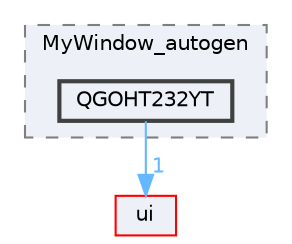 digraph "QGOHT232YT"
{
 // LATEX_PDF_SIZE
  bgcolor="transparent";
  edge [fontname=Helvetica,fontsize=10,labelfontname=Helvetica,labelfontsize=10];
  node [fontname=Helvetica,fontsize=10,shape=box,height=0.2,width=0.4];
  compound=true
  subgraph clusterdir_90296d720b97ba41f06a921da9412fdd {
    graph [ bgcolor="#edf0f7", pencolor="grey50", label="MyWindow_autogen", fontname=Helvetica,fontsize=10 style="filled,dashed", URL="dir_90296d720b97ba41f06a921da9412fdd.html",tooltip=""]
  dir_5c895995ccbfd6b6383faca720f4f5bb [label="QGOHT232YT", fillcolor="#edf0f7", color="grey25", style="filled,bold", URL="dir_5c895995ccbfd6b6383faca720f4f5bb.html",tooltip=""];
  }
  dir_1788f8309b1a812dcb800a185471cf6c [label="ui", fillcolor="#edf0f7", color="red", style="filled", URL="dir_1788f8309b1a812dcb800a185471cf6c.html",tooltip=""];
  dir_5c895995ccbfd6b6383faca720f4f5bb->dir_1788f8309b1a812dcb800a185471cf6c [headlabel="1", labeldistance=1.5 headhref="dir_000294_000351.html" href="dir_000294_000351.html" color="steelblue1" fontcolor="steelblue1"];
}
